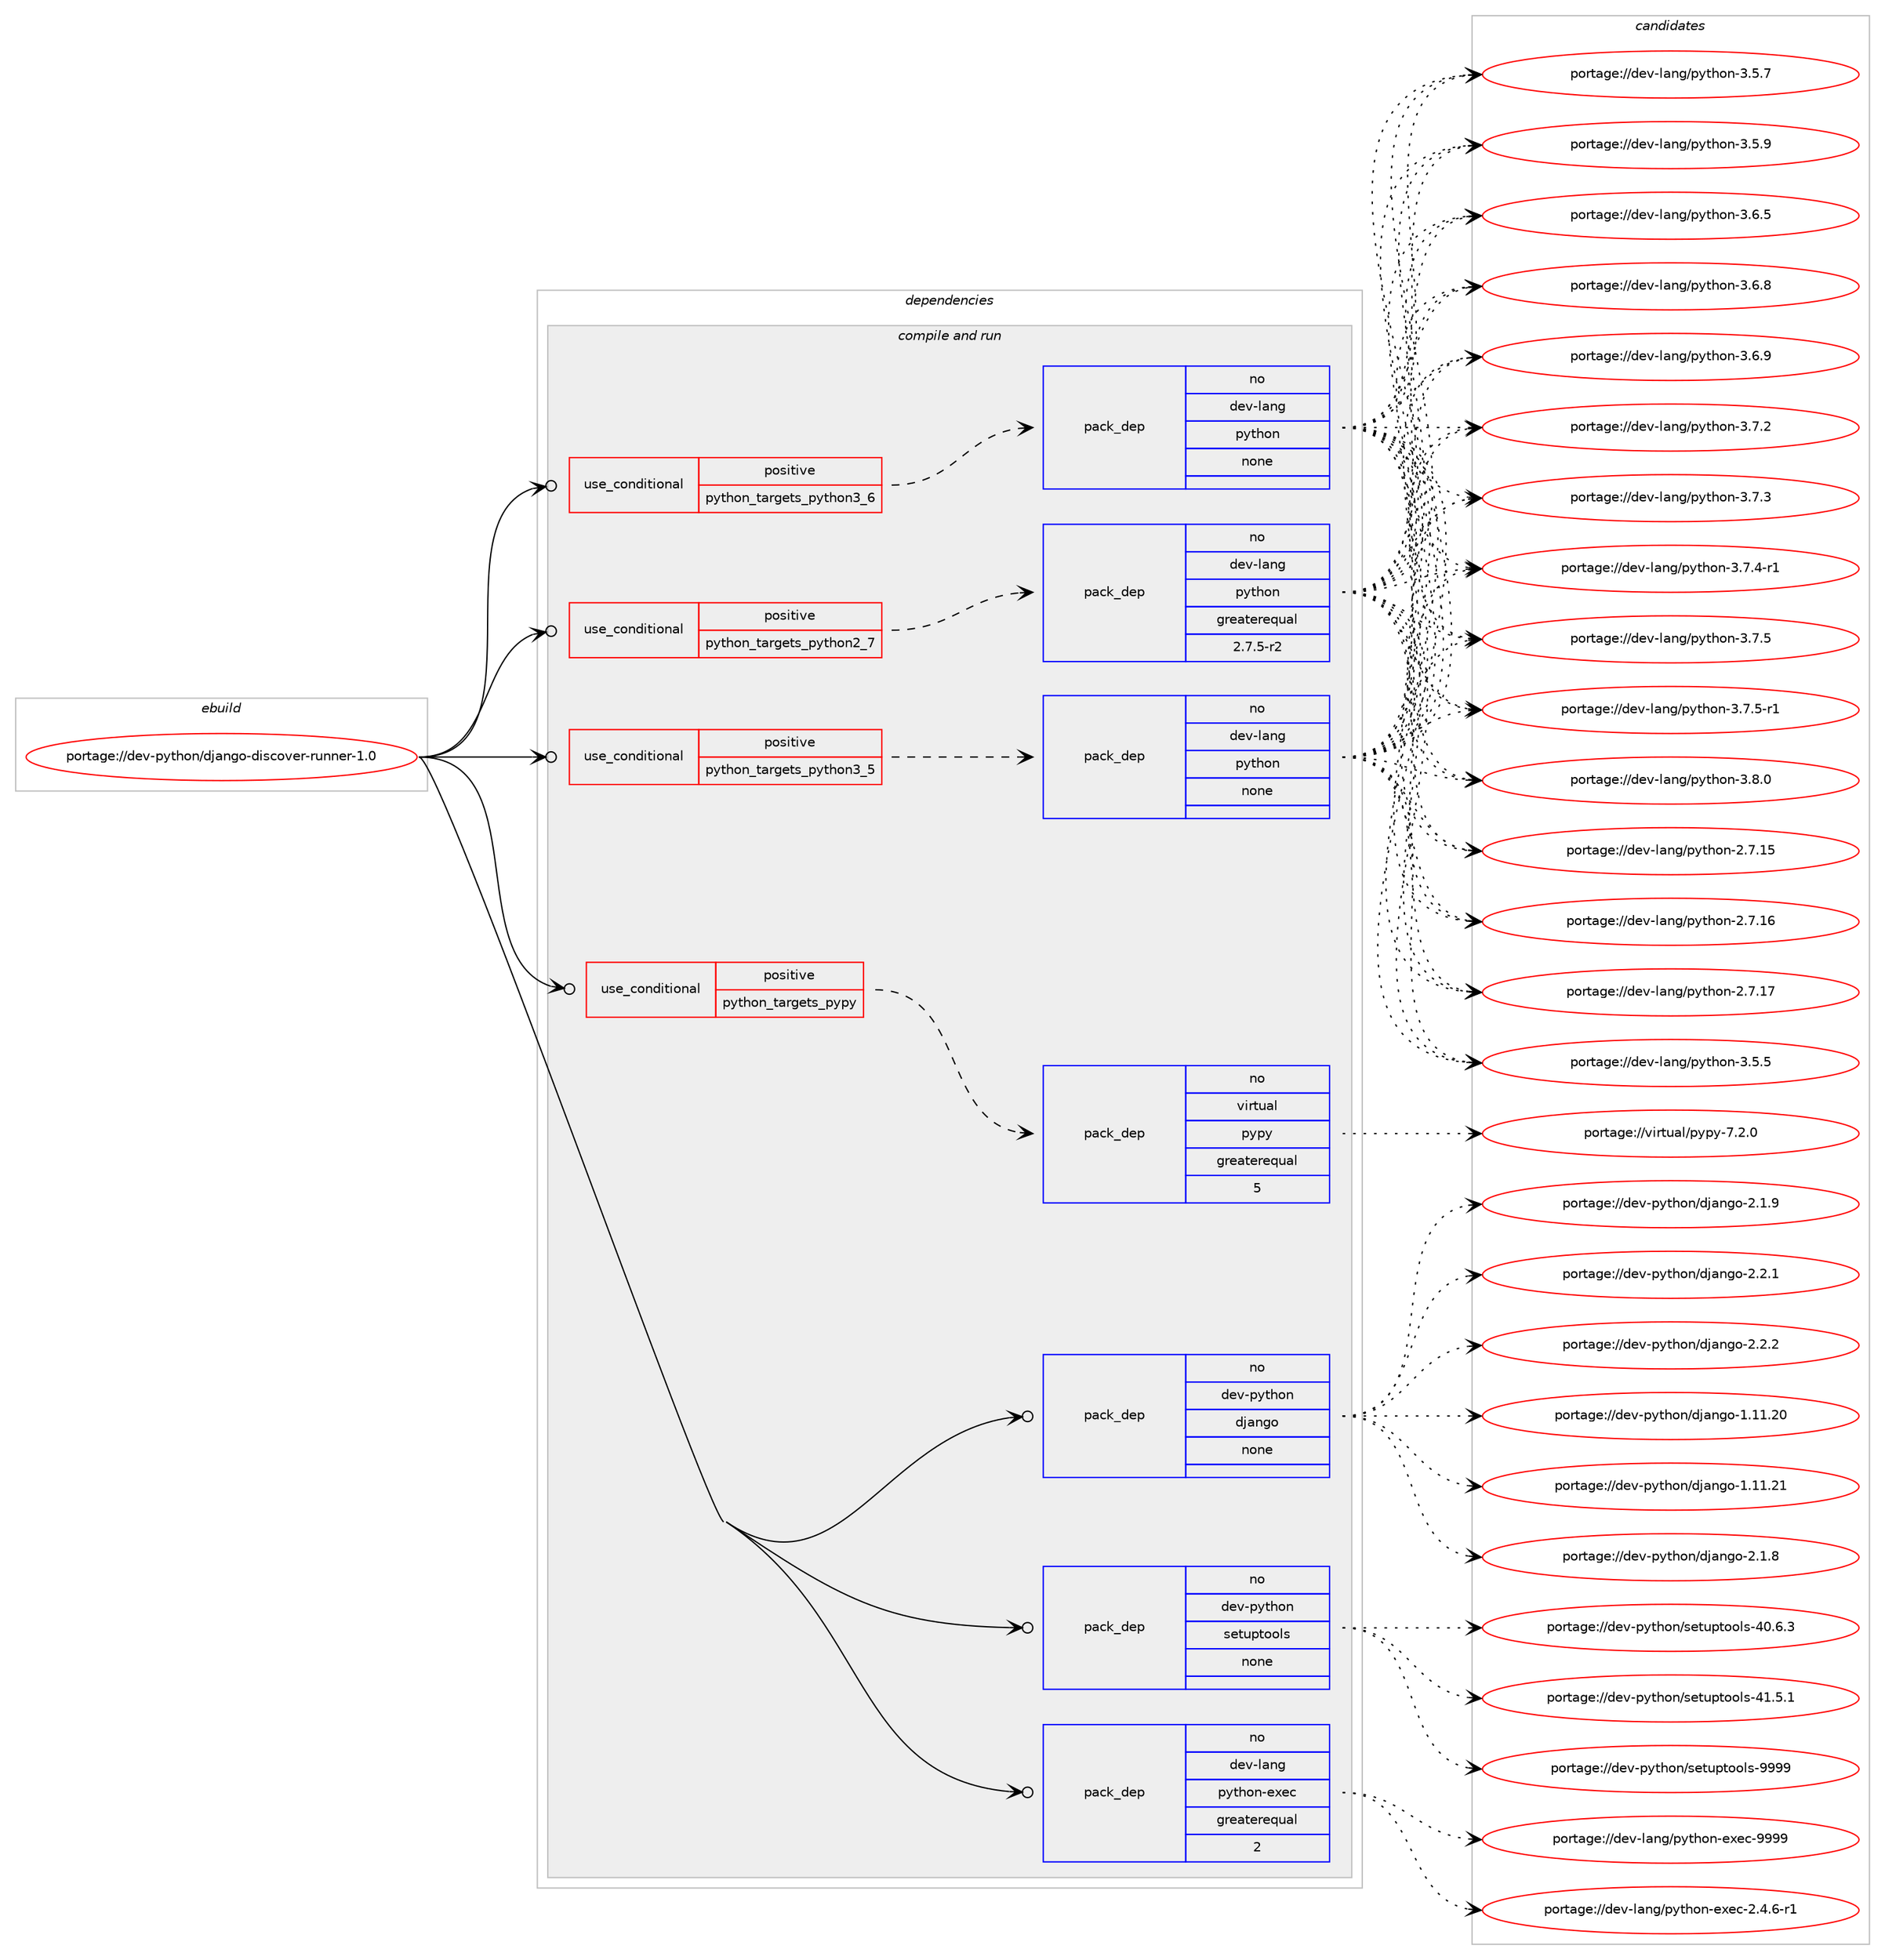 digraph prolog {

# *************
# Graph options
# *************

newrank=true;
concentrate=true;
compound=true;
graph [rankdir=LR,fontname=Helvetica,fontsize=10,ranksep=1.5];#, ranksep=2.5, nodesep=0.2];
edge  [arrowhead=vee];
node  [fontname=Helvetica,fontsize=10];

# **********
# The ebuild
# **********

subgraph cluster_leftcol {
color=gray;
rank=same;
label=<<i>ebuild</i>>;
id [label="portage://dev-python/django-discover-runner-1.0", color=red, width=4, href="../dev-python/django-discover-runner-1.0.svg"];
}

# ****************
# The dependencies
# ****************

subgraph cluster_midcol {
color=gray;
label=<<i>dependencies</i>>;
subgraph cluster_compile {
fillcolor="#eeeeee";
style=filled;
label=<<i>compile</i>>;
}
subgraph cluster_compileandrun {
fillcolor="#eeeeee";
style=filled;
label=<<i>compile and run</i>>;
subgraph cond27747 {
dependency136632 [label=<<TABLE BORDER="0" CELLBORDER="1" CELLSPACING="0" CELLPADDING="4"><TR><TD ROWSPAN="3" CELLPADDING="10">use_conditional</TD></TR><TR><TD>positive</TD></TR><TR><TD>python_targets_pypy</TD></TR></TABLE>>, shape=none, color=red];
subgraph pack105570 {
dependency136633 [label=<<TABLE BORDER="0" CELLBORDER="1" CELLSPACING="0" CELLPADDING="4" WIDTH="220"><TR><TD ROWSPAN="6" CELLPADDING="30">pack_dep</TD></TR><TR><TD WIDTH="110">no</TD></TR><TR><TD>virtual</TD></TR><TR><TD>pypy</TD></TR><TR><TD>greaterequal</TD></TR><TR><TD>5</TD></TR></TABLE>>, shape=none, color=blue];
}
dependency136632:e -> dependency136633:w [weight=20,style="dashed",arrowhead="vee"];
}
id:e -> dependency136632:w [weight=20,style="solid",arrowhead="odotvee"];
subgraph cond27748 {
dependency136634 [label=<<TABLE BORDER="0" CELLBORDER="1" CELLSPACING="0" CELLPADDING="4"><TR><TD ROWSPAN="3" CELLPADDING="10">use_conditional</TD></TR><TR><TD>positive</TD></TR><TR><TD>python_targets_python2_7</TD></TR></TABLE>>, shape=none, color=red];
subgraph pack105571 {
dependency136635 [label=<<TABLE BORDER="0" CELLBORDER="1" CELLSPACING="0" CELLPADDING="4" WIDTH="220"><TR><TD ROWSPAN="6" CELLPADDING="30">pack_dep</TD></TR><TR><TD WIDTH="110">no</TD></TR><TR><TD>dev-lang</TD></TR><TR><TD>python</TD></TR><TR><TD>greaterequal</TD></TR><TR><TD>2.7.5-r2</TD></TR></TABLE>>, shape=none, color=blue];
}
dependency136634:e -> dependency136635:w [weight=20,style="dashed",arrowhead="vee"];
}
id:e -> dependency136634:w [weight=20,style="solid",arrowhead="odotvee"];
subgraph cond27749 {
dependency136636 [label=<<TABLE BORDER="0" CELLBORDER="1" CELLSPACING="0" CELLPADDING="4"><TR><TD ROWSPAN="3" CELLPADDING="10">use_conditional</TD></TR><TR><TD>positive</TD></TR><TR><TD>python_targets_python3_5</TD></TR></TABLE>>, shape=none, color=red];
subgraph pack105572 {
dependency136637 [label=<<TABLE BORDER="0" CELLBORDER="1" CELLSPACING="0" CELLPADDING="4" WIDTH="220"><TR><TD ROWSPAN="6" CELLPADDING="30">pack_dep</TD></TR><TR><TD WIDTH="110">no</TD></TR><TR><TD>dev-lang</TD></TR><TR><TD>python</TD></TR><TR><TD>none</TD></TR><TR><TD></TD></TR></TABLE>>, shape=none, color=blue];
}
dependency136636:e -> dependency136637:w [weight=20,style="dashed",arrowhead="vee"];
}
id:e -> dependency136636:w [weight=20,style="solid",arrowhead="odotvee"];
subgraph cond27750 {
dependency136638 [label=<<TABLE BORDER="0" CELLBORDER="1" CELLSPACING="0" CELLPADDING="4"><TR><TD ROWSPAN="3" CELLPADDING="10">use_conditional</TD></TR><TR><TD>positive</TD></TR><TR><TD>python_targets_python3_6</TD></TR></TABLE>>, shape=none, color=red];
subgraph pack105573 {
dependency136639 [label=<<TABLE BORDER="0" CELLBORDER="1" CELLSPACING="0" CELLPADDING="4" WIDTH="220"><TR><TD ROWSPAN="6" CELLPADDING="30">pack_dep</TD></TR><TR><TD WIDTH="110">no</TD></TR><TR><TD>dev-lang</TD></TR><TR><TD>python</TD></TR><TR><TD>none</TD></TR><TR><TD></TD></TR></TABLE>>, shape=none, color=blue];
}
dependency136638:e -> dependency136639:w [weight=20,style="dashed",arrowhead="vee"];
}
id:e -> dependency136638:w [weight=20,style="solid",arrowhead="odotvee"];
subgraph pack105574 {
dependency136640 [label=<<TABLE BORDER="0" CELLBORDER="1" CELLSPACING="0" CELLPADDING="4" WIDTH="220"><TR><TD ROWSPAN="6" CELLPADDING="30">pack_dep</TD></TR><TR><TD WIDTH="110">no</TD></TR><TR><TD>dev-lang</TD></TR><TR><TD>python-exec</TD></TR><TR><TD>greaterequal</TD></TR><TR><TD>2</TD></TR></TABLE>>, shape=none, color=blue];
}
id:e -> dependency136640:w [weight=20,style="solid",arrowhead="odotvee"];
subgraph pack105575 {
dependency136641 [label=<<TABLE BORDER="0" CELLBORDER="1" CELLSPACING="0" CELLPADDING="4" WIDTH="220"><TR><TD ROWSPAN="6" CELLPADDING="30">pack_dep</TD></TR><TR><TD WIDTH="110">no</TD></TR><TR><TD>dev-python</TD></TR><TR><TD>django</TD></TR><TR><TD>none</TD></TR><TR><TD></TD></TR></TABLE>>, shape=none, color=blue];
}
id:e -> dependency136641:w [weight=20,style="solid",arrowhead="odotvee"];
subgraph pack105576 {
dependency136642 [label=<<TABLE BORDER="0" CELLBORDER="1" CELLSPACING="0" CELLPADDING="4" WIDTH="220"><TR><TD ROWSPAN="6" CELLPADDING="30">pack_dep</TD></TR><TR><TD WIDTH="110">no</TD></TR><TR><TD>dev-python</TD></TR><TR><TD>setuptools</TD></TR><TR><TD>none</TD></TR><TR><TD></TD></TR></TABLE>>, shape=none, color=blue];
}
id:e -> dependency136642:w [weight=20,style="solid",arrowhead="odotvee"];
}
subgraph cluster_run {
fillcolor="#eeeeee";
style=filled;
label=<<i>run</i>>;
}
}

# **************
# The candidates
# **************

subgraph cluster_choices {
rank=same;
color=gray;
label=<<i>candidates</i>>;

subgraph choice105570 {
color=black;
nodesep=1;
choiceportage1181051141161179710847112121112121455546504648 [label="portage://virtual/pypy-7.2.0", color=red, width=4,href="../virtual/pypy-7.2.0.svg"];
dependency136633:e -> choiceportage1181051141161179710847112121112121455546504648:w [style=dotted,weight="100"];
}
subgraph choice105571 {
color=black;
nodesep=1;
choiceportage10010111845108971101034711212111610411111045504655464953 [label="portage://dev-lang/python-2.7.15", color=red, width=4,href="../dev-lang/python-2.7.15.svg"];
choiceportage10010111845108971101034711212111610411111045504655464954 [label="portage://dev-lang/python-2.7.16", color=red, width=4,href="../dev-lang/python-2.7.16.svg"];
choiceportage10010111845108971101034711212111610411111045504655464955 [label="portage://dev-lang/python-2.7.17", color=red, width=4,href="../dev-lang/python-2.7.17.svg"];
choiceportage100101118451089711010347112121116104111110455146534653 [label="portage://dev-lang/python-3.5.5", color=red, width=4,href="../dev-lang/python-3.5.5.svg"];
choiceportage100101118451089711010347112121116104111110455146534655 [label="portage://dev-lang/python-3.5.7", color=red, width=4,href="../dev-lang/python-3.5.7.svg"];
choiceportage100101118451089711010347112121116104111110455146534657 [label="portage://dev-lang/python-3.5.9", color=red, width=4,href="../dev-lang/python-3.5.9.svg"];
choiceportage100101118451089711010347112121116104111110455146544653 [label="portage://dev-lang/python-3.6.5", color=red, width=4,href="../dev-lang/python-3.6.5.svg"];
choiceportage100101118451089711010347112121116104111110455146544656 [label="portage://dev-lang/python-3.6.8", color=red, width=4,href="../dev-lang/python-3.6.8.svg"];
choiceportage100101118451089711010347112121116104111110455146544657 [label="portage://dev-lang/python-3.6.9", color=red, width=4,href="../dev-lang/python-3.6.9.svg"];
choiceportage100101118451089711010347112121116104111110455146554650 [label="portage://dev-lang/python-3.7.2", color=red, width=4,href="../dev-lang/python-3.7.2.svg"];
choiceportage100101118451089711010347112121116104111110455146554651 [label="portage://dev-lang/python-3.7.3", color=red, width=4,href="../dev-lang/python-3.7.3.svg"];
choiceportage1001011184510897110103471121211161041111104551465546524511449 [label="portage://dev-lang/python-3.7.4-r1", color=red, width=4,href="../dev-lang/python-3.7.4-r1.svg"];
choiceportage100101118451089711010347112121116104111110455146554653 [label="portage://dev-lang/python-3.7.5", color=red, width=4,href="../dev-lang/python-3.7.5.svg"];
choiceportage1001011184510897110103471121211161041111104551465546534511449 [label="portage://dev-lang/python-3.7.5-r1", color=red, width=4,href="../dev-lang/python-3.7.5-r1.svg"];
choiceportage100101118451089711010347112121116104111110455146564648 [label="portage://dev-lang/python-3.8.0", color=red, width=4,href="../dev-lang/python-3.8.0.svg"];
dependency136635:e -> choiceportage10010111845108971101034711212111610411111045504655464953:w [style=dotted,weight="100"];
dependency136635:e -> choiceportage10010111845108971101034711212111610411111045504655464954:w [style=dotted,weight="100"];
dependency136635:e -> choiceportage10010111845108971101034711212111610411111045504655464955:w [style=dotted,weight="100"];
dependency136635:e -> choiceportage100101118451089711010347112121116104111110455146534653:w [style=dotted,weight="100"];
dependency136635:e -> choiceportage100101118451089711010347112121116104111110455146534655:w [style=dotted,weight="100"];
dependency136635:e -> choiceportage100101118451089711010347112121116104111110455146534657:w [style=dotted,weight="100"];
dependency136635:e -> choiceportage100101118451089711010347112121116104111110455146544653:w [style=dotted,weight="100"];
dependency136635:e -> choiceportage100101118451089711010347112121116104111110455146544656:w [style=dotted,weight="100"];
dependency136635:e -> choiceportage100101118451089711010347112121116104111110455146544657:w [style=dotted,weight="100"];
dependency136635:e -> choiceportage100101118451089711010347112121116104111110455146554650:w [style=dotted,weight="100"];
dependency136635:e -> choiceportage100101118451089711010347112121116104111110455146554651:w [style=dotted,weight="100"];
dependency136635:e -> choiceportage1001011184510897110103471121211161041111104551465546524511449:w [style=dotted,weight="100"];
dependency136635:e -> choiceportage100101118451089711010347112121116104111110455146554653:w [style=dotted,weight="100"];
dependency136635:e -> choiceportage1001011184510897110103471121211161041111104551465546534511449:w [style=dotted,weight="100"];
dependency136635:e -> choiceportage100101118451089711010347112121116104111110455146564648:w [style=dotted,weight="100"];
}
subgraph choice105572 {
color=black;
nodesep=1;
choiceportage10010111845108971101034711212111610411111045504655464953 [label="portage://dev-lang/python-2.7.15", color=red, width=4,href="../dev-lang/python-2.7.15.svg"];
choiceportage10010111845108971101034711212111610411111045504655464954 [label="portage://dev-lang/python-2.7.16", color=red, width=4,href="../dev-lang/python-2.7.16.svg"];
choiceportage10010111845108971101034711212111610411111045504655464955 [label="portage://dev-lang/python-2.7.17", color=red, width=4,href="../dev-lang/python-2.7.17.svg"];
choiceportage100101118451089711010347112121116104111110455146534653 [label="portage://dev-lang/python-3.5.5", color=red, width=4,href="../dev-lang/python-3.5.5.svg"];
choiceportage100101118451089711010347112121116104111110455146534655 [label="portage://dev-lang/python-3.5.7", color=red, width=4,href="../dev-lang/python-3.5.7.svg"];
choiceportage100101118451089711010347112121116104111110455146534657 [label="portage://dev-lang/python-3.5.9", color=red, width=4,href="../dev-lang/python-3.5.9.svg"];
choiceportage100101118451089711010347112121116104111110455146544653 [label="portage://dev-lang/python-3.6.5", color=red, width=4,href="../dev-lang/python-3.6.5.svg"];
choiceportage100101118451089711010347112121116104111110455146544656 [label="portage://dev-lang/python-3.6.8", color=red, width=4,href="../dev-lang/python-3.6.8.svg"];
choiceportage100101118451089711010347112121116104111110455146544657 [label="portage://dev-lang/python-3.6.9", color=red, width=4,href="../dev-lang/python-3.6.9.svg"];
choiceportage100101118451089711010347112121116104111110455146554650 [label="portage://dev-lang/python-3.7.2", color=red, width=4,href="../dev-lang/python-3.7.2.svg"];
choiceportage100101118451089711010347112121116104111110455146554651 [label="portage://dev-lang/python-3.7.3", color=red, width=4,href="../dev-lang/python-3.7.3.svg"];
choiceportage1001011184510897110103471121211161041111104551465546524511449 [label="portage://dev-lang/python-3.7.4-r1", color=red, width=4,href="../dev-lang/python-3.7.4-r1.svg"];
choiceportage100101118451089711010347112121116104111110455146554653 [label="portage://dev-lang/python-3.7.5", color=red, width=4,href="../dev-lang/python-3.7.5.svg"];
choiceportage1001011184510897110103471121211161041111104551465546534511449 [label="portage://dev-lang/python-3.7.5-r1", color=red, width=4,href="../dev-lang/python-3.7.5-r1.svg"];
choiceportage100101118451089711010347112121116104111110455146564648 [label="portage://dev-lang/python-3.8.0", color=red, width=4,href="../dev-lang/python-3.8.0.svg"];
dependency136637:e -> choiceportage10010111845108971101034711212111610411111045504655464953:w [style=dotted,weight="100"];
dependency136637:e -> choiceportage10010111845108971101034711212111610411111045504655464954:w [style=dotted,weight="100"];
dependency136637:e -> choiceportage10010111845108971101034711212111610411111045504655464955:w [style=dotted,weight="100"];
dependency136637:e -> choiceportage100101118451089711010347112121116104111110455146534653:w [style=dotted,weight="100"];
dependency136637:e -> choiceportage100101118451089711010347112121116104111110455146534655:w [style=dotted,weight="100"];
dependency136637:e -> choiceportage100101118451089711010347112121116104111110455146534657:w [style=dotted,weight="100"];
dependency136637:e -> choiceportage100101118451089711010347112121116104111110455146544653:w [style=dotted,weight="100"];
dependency136637:e -> choiceportage100101118451089711010347112121116104111110455146544656:w [style=dotted,weight="100"];
dependency136637:e -> choiceportage100101118451089711010347112121116104111110455146544657:w [style=dotted,weight="100"];
dependency136637:e -> choiceportage100101118451089711010347112121116104111110455146554650:w [style=dotted,weight="100"];
dependency136637:e -> choiceportage100101118451089711010347112121116104111110455146554651:w [style=dotted,weight="100"];
dependency136637:e -> choiceportage1001011184510897110103471121211161041111104551465546524511449:w [style=dotted,weight="100"];
dependency136637:e -> choiceportage100101118451089711010347112121116104111110455146554653:w [style=dotted,weight="100"];
dependency136637:e -> choiceportage1001011184510897110103471121211161041111104551465546534511449:w [style=dotted,weight="100"];
dependency136637:e -> choiceportage100101118451089711010347112121116104111110455146564648:w [style=dotted,weight="100"];
}
subgraph choice105573 {
color=black;
nodesep=1;
choiceportage10010111845108971101034711212111610411111045504655464953 [label="portage://dev-lang/python-2.7.15", color=red, width=4,href="../dev-lang/python-2.7.15.svg"];
choiceportage10010111845108971101034711212111610411111045504655464954 [label="portage://dev-lang/python-2.7.16", color=red, width=4,href="../dev-lang/python-2.7.16.svg"];
choiceportage10010111845108971101034711212111610411111045504655464955 [label="portage://dev-lang/python-2.7.17", color=red, width=4,href="../dev-lang/python-2.7.17.svg"];
choiceportage100101118451089711010347112121116104111110455146534653 [label="portage://dev-lang/python-3.5.5", color=red, width=4,href="../dev-lang/python-3.5.5.svg"];
choiceportage100101118451089711010347112121116104111110455146534655 [label="portage://dev-lang/python-3.5.7", color=red, width=4,href="../dev-lang/python-3.5.7.svg"];
choiceportage100101118451089711010347112121116104111110455146534657 [label="portage://dev-lang/python-3.5.9", color=red, width=4,href="../dev-lang/python-3.5.9.svg"];
choiceportage100101118451089711010347112121116104111110455146544653 [label="portage://dev-lang/python-3.6.5", color=red, width=4,href="../dev-lang/python-3.6.5.svg"];
choiceportage100101118451089711010347112121116104111110455146544656 [label="portage://dev-lang/python-3.6.8", color=red, width=4,href="../dev-lang/python-3.6.8.svg"];
choiceportage100101118451089711010347112121116104111110455146544657 [label="portage://dev-lang/python-3.6.9", color=red, width=4,href="../dev-lang/python-3.6.9.svg"];
choiceportage100101118451089711010347112121116104111110455146554650 [label="portage://dev-lang/python-3.7.2", color=red, width=4,href="../dev-lang/python-3.7.2.svg"];
choiceportage100101118451089711010347112121116104111110455146554651 [label="portage://dev-lang/python-3.7.3", color=red, width=4,href="../dev-lang/python-3.7.3.svg"];
choiceportage1001011184510897110103471121211161041111104551465546524511449 [label="portage://dev-lang/python-3.7.4-r1", color=red, width=4,href="../dev-lang/python-3.7.4-r1.svg"];
choiceportage100101118451089711010347112121116104111110455146554653 [label="portage://dev-lang/python-3.7.5", color=red, width=4,href="../dev-lang/python-3.7.5.svg"];
choiceportage1001011184510897110103471121211161041111104551465546534511449 [label="portage://dev-lang/python-3.7.5-r1", color=red, width=4,href="../dev-lang/python-3.7.5-r1.svg"];
choiceportage100101118451089711010347112121116104111110455146564648 [label="portage://dev-lang/python-3.8.0", color=red, width=4,href="../dev-lang/python-3.8.0.svg"];
dependency136639:e -> choiceportage10010111845108971101034711212111610411111045504655464953:w [style=dotted,weight="100"];
dependency136639:e -> choiceportage10010111845108971101034711212111610411111045504655464954:w [style=dotted,weight="100"];
dependency136639:e -> choiceportage10010111845108971101034711212111610411111045504655464955:w [style=dotted,weight="100"];
dependency136639:e -> choiceportage100101118451089711010347112121116104111110455146534653:w [style=dotted,weight="100"];
dependency136639:e -> choiceportage100101118451089711010347112121116104111110455146534655:w [style=dotted,weight="100"];
dependency136639:e -> choiceportage100101118451089711010347112121116104111110455146534657:w [style=dotted,weight="100"];
dependency136639:e -> choiceportage100101118451089711010347112121116104111110455146544653:w [style=dotted,weight="100"];
dependency136639:e -> choiceportage100101118451089711010347112121116104111110455146544656:w [style=dotted,weight="100"];
dependency136639:e -> choiceportage100101118451089711010347112121116104111110455146544657:w [style=dotted,weight="100"];
dependency136639:e -> choiceportage100101118451089711010347112121116104111110455146554650:w [style=dotted,weight="100"];
dependency136639:e -> choiceportage100101118451089711010347112121116104111110455146554651:w [style=dotted,weight="100"];
dependency136639:e -> choiceportage1001011184510897110103471121211161041111104551465546524511449:w [style=dotted,weight="100"];
dependency136639:e -> choiceportage100101118451089711010347112121116104111110455146554653:w [style=dotted,weight="100"];
dependency136639:e -> choiceportage1001011184510897110103471121211161041111104551465546534511449:w [style=dotted,weight="100"];
dependency136639:e -> choiceportage100101118451089711010347112121116104111110455146564648:w [style=dotted,weight="100"];
}
subgraph choice105574 {
color=black;
nodesep=1;
choiceportage10010111845108971101034711212111610411111045101120101994550465246544511449 [label="portage://dev-lang/python-exec-2.4.6-r1", color=red, width=4,href="../dev-lang/python-exec-2.4.6-r1.svg"];
choiceportage10010111845108971101034711212111610411111045101120101994557575757 [label="portage://dev-lang/python-exec-9999", color=red, width=4,href="../dev-lang/python-exec-9999.svg"];
dependency136640:e -> choiceportage10010111845108971101034711212111610411111045101120101994550465246544511449:w [style=dotted,weight="100"];
dependency136640:e -> choiceportage10010111845108971101034711212111610411111045101120101994557575757:w [style=dotted,weight="100"];
}
subgraph choice105575 {
color=black;
nodesep=1;
choiceportage1001011184511212111610411111047100106971101031114549464949465048 [label="portage://dev-python/django-1.11.20", color=red, width=4,href="../dev-python/django-1.11.20.svg"];
choiceportage1001011184511212111610411111047100106971101031114549464949465049 [label="portage://dev-python/django-1.11.21", color=red, width=4,href="../dev-python/django-1.11.21.svg"];
choiceportage100101118451121211161041111104710010697110103111455046494656 [label="portage://dev-python/django-2.1.8", color=red, width=4,href="../dev-python/django-2.1.8.svg"];
choiceportage100101118451121211161041111104710010697110103111455046494657 [label="portage://dev-python/django-2.1.9", color=red, width=4,href="../dev-python/django-2.1.9.svg"];
choiceportage100101118451121211161041111104710010697110103111455046504649 [label="portage://dev-python/django-2.2.1", color=red, width=4,href="../dev-python/django-2.2.1.svg"];
choiceportage100101118451121211161041111104710010697110103111455046504650 [label="portage://dev-python/django-2.2.2", color=red, width=4,href="../dev-python/django-2.2.2.svg"];
dependency136641:e -> choiceportage1001011184511212111610411111047100106971101031114549464949465048:w [style=dotted,weight="100"];
dependency136641:e -> choiceportage1001011184511212111610411111047100106971101031114549464949465049:w [style=dotted,weight="100"];
dependency136641:e -> choiceportage100101118451121211161041111104710010697110103111455046494656:w [style=dotted,weight="100"];
dependency136641:e -> choiceportage100101118451121211161041111104710010697110103111455046494657:w [style=dotted,weight="100"];
dependency136641:e -> choiceportage100101118451121211161041111104710010697110103111455046504649:w [style=dotted,weight="100"];
dependency136641:e -> choiceportage100101118451121211161041111104710010697110103111455046504650:w [style=dotted,weight="100"];
}
subgraph choice105576 {
color=black;
nodesep=1;
choiceportage100101118451121211161041111104711510111611711211611111110811545524846544651 [label="portage://dev-python/setuptools-40.6.3", color=red, width=4,href="../dev-python/setuptools-40.6.3.svg"];
choiceportage100101118451121211161041111104711510111611711211611111110811545524946534649 [label="portage://dev-python/setuptools-41.5.1", color=red, width=4,href="../dev-python/setuptools-41.5.1.svg"];
choiceportage10010111845112121116104111110471151011161171121161111111081154557575757 [label="portage://dev-python/setuptools-9999", color=red, width=4,href="../dev-python/setuptools-9999.svg"];
dependency136642:e -> choiceportage100101118451121211161041111104711510111611711211611111110811545524846544651:w [style=dotted,weight="100"];
dependency136642:e -> choiceportage100101118451121211161041111104711510111611711211611111110811545524946534649:w [style=dotted,weight="100"];
dependency136642:e -> choiceportage10010111845112121116104111110471151011161171121161111111081154557575757:w [style=dotted,weight="100"];
}
}

}

